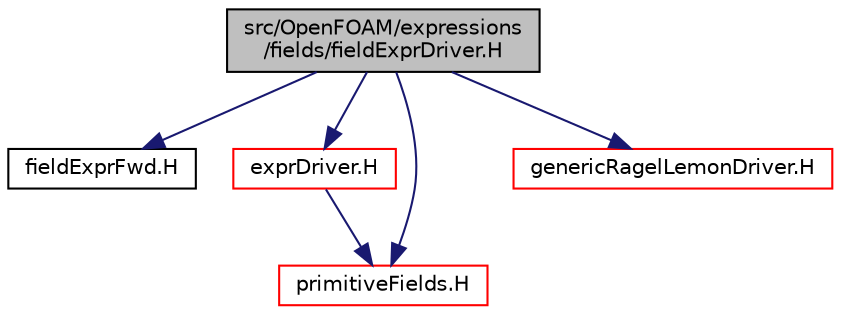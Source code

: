 digraph "src/OpenFOAM/expressions/fields/fieldExprDriver.H"
{
  bgcolor="transparent";
  edge [fontname="Helvetica",fontsize="10",labelfontname="Helvetica",labelfontsize="10"];
  node [fontname="Helvetica",fontsize="10",shape=record];
  Node1 [label="src/OpenFOAM/expressions\l/fields/fieldExprDriver.H",height=0.2,width=0.4,color="black", fillcolor="grey75", style="filled" fontcolor="black"];
  Node1 -> Node2 [color="midnightblue",fontsize="10",style="solid",fontname="Helvetica"];
  Node2 [label="fieldExprFwd.H",height=0.2,width=0.4,color="black",URL="$fieldExprFwd_8H.html"];
  Node1 -> Node3 [color="midnightblue",fontsize="10",style="solid",fontname="Helvetica"];
  Node3 [label="exprDriver.H",height=0.2,width=0.4,color="red",URL="$exprDriver_8H.html"];
  Node3 -> Node4 [color="midnightblue",fontsize="10",style="solid",fontname="Helvetica"];
  Node4 [label="primitiveFields.H",height=0.2,width=0.4,color="red",URL="$primitiveFields_8H.html",tooltip="Specialisations of Field&lt;T&gt; for scalar, vector and tensor. "];
  Node1 -> Node4 [color="midnightblue",fontsize="10",style="solid",fontname="Helvetica"];
  Node1 -> Node5 [color="midnightblue",fontsize="10",style="solid",fontname="Helvetica"];
  Node5 [label="genericRagelLemonDriver.H",height=0.2,width=0.4,color="red",URL="$genericRagelLemonDriver_8H.html"];
}

